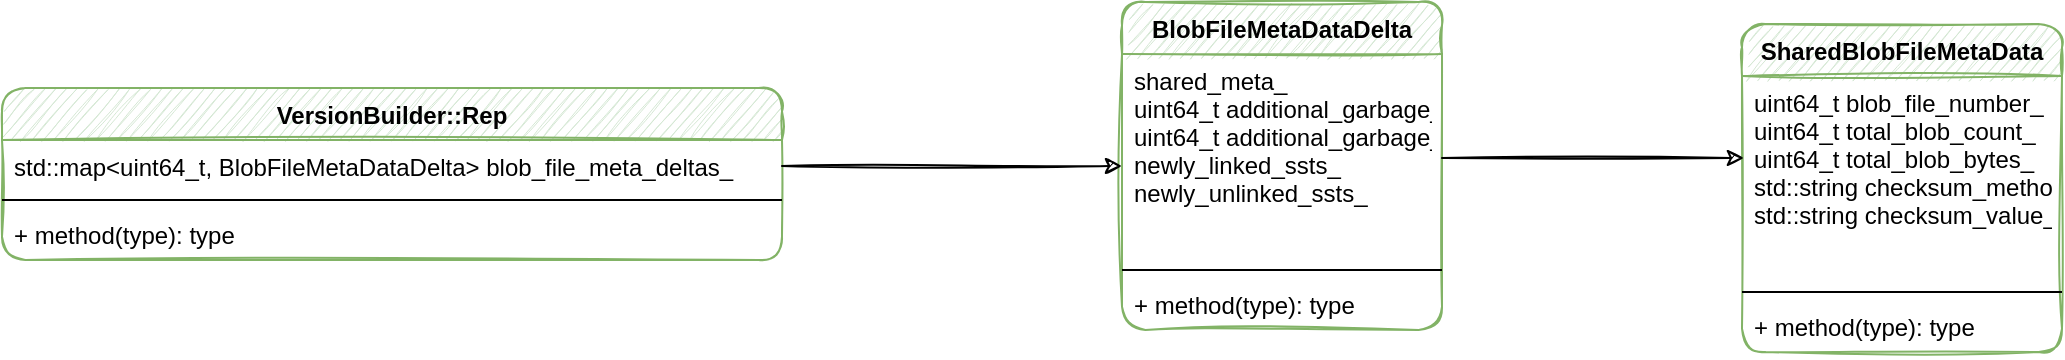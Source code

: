 <mxfile version="14.9.8" type="github">
  <diagram id="oxQ0tCmAqCVBjGPtj2yi" name="第 1 页">
    <mxGraphModel dx="1773" dy="614" grid="1" gridSize="10" guides="1" tooltips="1" connect="1" arrows="1" fold="1" page="1" pageScale="1" pageWidth="827" pageHeight="1169" math="0" shadow="0">
      <root>
        <mxCell id="0" />
        <mxCell id="1" parent="0" />
        <mxCell id="catxdE13YpxVejJ2hm3M-1" value="SharedBlobFileMetaData" style="swimlane;fontStyle=1;align=center;verticalAlign=top;childLayout=stackLayout;horizontal=1;startSize=26;horizontalStack=0;resizeParent=1;resizeParentMax=0;resizeLast=0;collapsible=1;marginBottom=0;sketch=1;glass=0;shadow=0;rounded=1;fillColor=#d5e8d4;strokeColor=#82b366;" vertex="1" parent="1">
          <mxGeometry x="280" y="91" width="160" height="164" as="geometry" />
        </mxCell>
        <mxCell id="catxdE13YpxVejJ2hm3M-2" value="uint64_t blob_file_number_&#xa;uint64_t total_blob_count_&#xa;uint64_t total_blob_bytes_&#xa;std::string checksum_method_&#xa;std::string checksum_value_" style="text;strokeColor=none;fillColor=none;align=left;verticalAlign=top;spacingLeft=4;spacingRight=4;overflow=hidden;rotatable=0;points=[[0,0.5],[1,0.5]];portConstraint=eastwest;" vertex="1" parent="catxdE13YpxVejJ2hm3M-1">
          <mxGeometry y="26" width="160" height="104" as="geometry" />
        </mxCell>
        <mxCell id="catxdE13YpxVejJ2hm3M-3" value="" style="line;strokeWidth=1;fillColor=none;align=left;verticalAlign=middle;spacingTop=-1;spacingLeft=3;spacingRight=3;rotatable=0;labelPosition=right;points=[];portConstraint=eastwest;" vertex="1" parent="catxdE13YpxVejJ2hm3M-1">
          <mxGeometry y="130" width="160" height="8" as="geometry" />
        </mxCell>
        <mxCell id="catxdE13YpxVejJ2hm3M-4" value="+ method(type): type" style="text;strokeColor=none;fillColor=none;align=left;verticalAlign=top;spacingLeft=4;spacingRight=4;overflow=hidden;rotatable=0;points=[[0,0.5],[1,0.5]];portConstraint=eastwest;" vertex="1" parent="catxdE13YpxVejJ2hm3M-1">
          <mxGeometry y="138" width="160" height="26" as="geometry" />
        </mxCell>
        <mxCell id="catxdE13YpxVejJ2hm3M-5" value="BlobFileMetaDataDelta" style="swimlane;fontStyle=1;align=center;verticalAlign=top;childLayout=stackLayout;horizontal=1;startSize=26;horizontalStack=0;resizeParent=1;resizeParentMax=0;resizeLast=0;collapsible=1;marginBottom=0;rounded=1;shadow=0;glass=0;sketch=1;fillColor=#d5e8d4;strokeColor=#82b366;" vertex="1" parent="1">
          <mxGeometry x="-30" y="80" width="160" height="164" as="geometry" />
        </mxCell>
        <mxCell id="catxdE13YpxVejJ2hm3M-6" value="shared_meta_&#xa;uint64_t additional_garbage_count_&#xa;uint64_t additional_garbage_bytes_&#xa;newly_linked_ssts_&#xa;newly_unlinked_ssts_" style="text;strokeColor=none;fillColor=none;align=left;verticalAlign=top;spacingLeft=4;spacingRight=4;overflow=hidden;rotatable=0;points=[[0,0.5],[1,0.5]];portConstraint=eastwest;" vertex="1" parent="catxdE13YpxVejJ2hm3M-5">
          <mxGeometry y="26" width="160" height="104" as="geometry" />
        </mxCell>
        <mxCell id="catxdE13YpxVejJ2hm3M-7" value="" style="line;strokeWidth=1;fillColor=none;align=left;verticalAlign=middle;spacingTop=-1;spacingLeft=3;spacingRight=3;rotatable=0;labelPosition=right;points=[];portConstraint=eastwest;" vertex="1" parent="catxdE13YpxVejJ2hm3M-5">
          <mxGeometry y="130" width="160" height="8" as="geometry" />
        </mxCell>
        <mxCell id="catxdE13YpxVejJ2hm3M-8" value="+ method(type): type" style="text;strokeColor=none;fillColor=none;align=left;verticalAlign=top;spacingLeft=4;spacingRight=4;overflow=hidden;rotatable=0;points=[[0,0.5],[1,0.5]];portConstraint=eastwest;" vertex="1" parent="catxdE13YpxVejJ2hm3M-5">
          <mxGeometry y="138" width="160" height="26" as="geometry" />
        </mxCell>
        <mxCell id="catxdE13YpxVejJ2hm3M-9" style="edgeStyle=orthogonalEdgeStyle;rounded=0;orthogonalLoop=1;jettySize=auto;html=1;entryX=0.006;entryY=0.394;entryDx=0;entryDy=0;entryPerimeter=0;sketch=1;" edge="1" parent="1" source="catxdE13YpxVejJ2hm3M-6" target="catxdE13YpxVejJ2hm3M-2">
          <mxGeometry relative="1" as="geometry" />
        </mxCell>
        <mxCell id="catxdE13YpxVejJ2hm3M-10" value="VersionBuilder::Rep" style="swimlane;fontStyle=1;align=center;verticalAlign=top;childLayout=stackLayout;horizontal=1;startSize=26;horizontalStack=0;resizeParent=1;resizeParentMax=0;resizeLast=0;collapsible=1;marginBottom=0;rounded=1;shadow=0;glass=0;sketch=1;fillColor=#d5e8d4;strokeColor=#82b366;" vertex="1" parent="1">
          <mxGeometry x="-590" y="123" width="390" height="86" as="geometry" />
        </mxCell>
        <mxCell id="catxdE13YpxVejJ2hm3M-11" value="std::map&lt;uint64_t, BlobFileMetaDataDelta&gt; blob_file_meta_deltas_" style="text;strokeColor=none;fillColor=none;align=left;verticalAlign=top;spacingLeft=4;spacingRight=4;overflow=hidden;rotatable=0;points=[[0,0.5],[1,0.5]];portConstraint=eastwest;" vertex="1" parent="catxdE13YpxVejJ2hm3M-10">
          <mxGeometry y="26" width="390" height="26" as="geometry" />
        </mxCell>
        <mxCell id="catxdE13YpxVejJ2hm3M-12" value="" style="line;strokeWidth=1;fillColor=none;align=left;verticalAlign=middle;spacingTop=-1;spacingLeft=3;spacingRight=3;rotatable=0;labelPosition=right;points=[];portConstraint=eastwest;" vertex="1" parent="catxdE13YpxVejJ2hm3M-10">
          <mxGeometry y="52" width="390" height="8" as="geometry" />
        </mxCell>
        <mxCell id="catxdE13YpxVejJ2hm3M-13" value="+ method(type): type" style="text;strokeColor=none;fillColor=none;align=left;verticalAlign=top;spacingLeft=4;spacingRight=4;overflow=hidden;rotatable=0;points=[[0,0.5],[1,0.5]];portConstraint=eastwest;" vertex="1" parent="catxdE13YpxVejJ2hm3M-10">
          <mxGeometry y="60" width="390" height="26" as="geometry" />
        </mxCell>
        <mxCell id="catxdE13YpxVejJ2hm3M-14" style="edgeStyle=orthogonalEdgeStyle;rounded=0;sketch=1;orthogonalLoop=1;jettySize=auto;html=1;exitX=1;exitY=0.5;exitDx=0;exitDy=0;" edge="1" parent="1" source="catxdE13YpxVejJ2hm3M-11" target="catxdE13YpxVejJ2hm3M-5">
          <mxGeometry relative="1" as="geometry">
            <mxPoint x="-250" y="119" as="targetPoint" />
          </mxGeometry>
        </mxCell>
      </root>
    </mxGraphModel>
  </diagram>
</mxfile>
